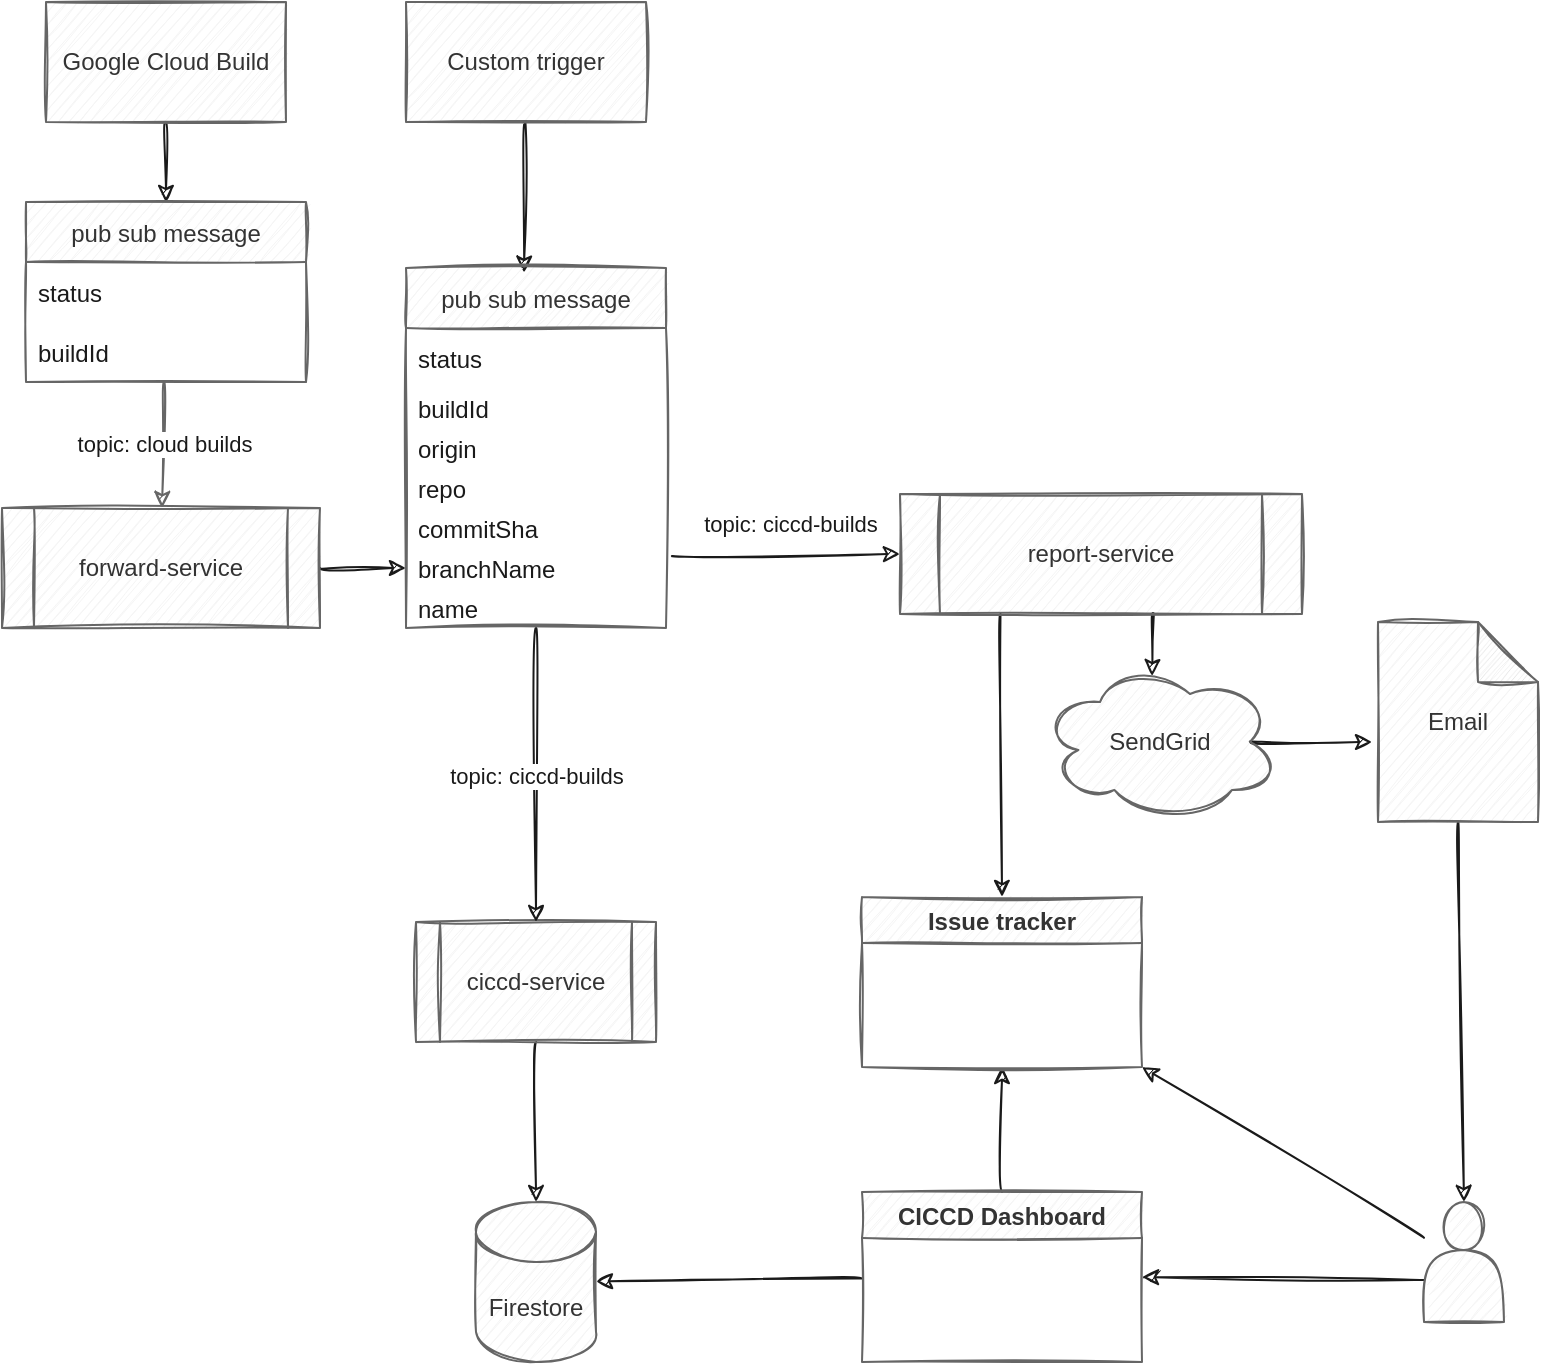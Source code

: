 <mxfile scale="1" border="20">
    <diagram id="RedGnTHk0uesk3baBE4j" name="Page-1">
        <mxGraphModel dx="688" dy="728" grid="0" gridSize="10" guides="1" tooltips="1" connect="1" arrows="1" fold="1" page="1" pageScale="1" pageWidth="850" pageHeight="1100" background="#ffffff" math="0" shadow="0">
            <root>
                <mxCell id="0"/>
                <mxCell id="1" parent="0"/>
                <mxCell id="55" style="edgeStyle=none;html=1;exitX=0.5;exitY=1;exitDx=0;exitDy=0;exitPerimeter=0;entryX=0.5;entryY=0;entryDx=0;entryDy=0;sketch=1;curved=1;rounded=0;strokeColor=#1A1A1A;" parent="1" source="2" target="53" edge="1">
                    <mxGeometry relative="1" as="geometry"/>
                </mxCell>
                <mxCell id="2" value="Email" style="shape=note;whiteSpace=wrap;html=1;backgroundOutline=1;darkOpacity=0.05;sketch=1;rounded=0;fillColor=#f5f5f5;fontColor=#333333;strokeColor=#666666;" parent="1" vertex="1">
                    <mxGeometry x="736" y="330" width="80" height="100" as="geometry"/>
                </mxCell>
                <mxCell id="12" style="edgeStyle=none;html=1;exitX=0.5;exitY=1;exitDx=0;exitDy=0;entryX=0.5;entryY=0;entryDx=0;entryDy=0;sketch=1;curved=1;rounded=0;strokeColor=#1A1A1A;" parent="1" source="10" edge="1">
                    <mxGeometry relative="1" as="geometry">
                        <mxPoint x="130" y="120" as="targetPoint"/>
                    </mxGeometry>
                </mxCell>
                <mxCell id="10" value="Google Cloud Build" style="rounded=0;whiteSpace=wrap;html=1;sketch=1;fillColor=#f5f5f5;fontColor=#333333;strokeColor=#666666;" parent="1" vertex="1">
                    <mxGeometry x="70" y="20" width="120" height="60" as="geometry"/>
                </mxCell>
                <mxCell id="37" style="edgeStyle=none;html=1;sketch=1;curved=1;rounded=0;strokeColor=#1A1A1A;exitX=1;exitY=0.5;exitDx=0;exitDy=0;entryX=0;entryY=0.5;entryDx=0;entryDy=0;" parent="1" source="13" target="64" edge="1">
                    <mxGeometry relative="1" as="geometry">
                        <mxPoint x="243" y="300" as="targetPoint"/>
                    </mxGeometry>
                </mxCell>
                <mxCell id="13" value="forward-service" style="shape=process;whiteSpace=wrap;html=1;backgroundOutline=1;sketch=1;rounded=0;fillColor=#f5f5f5;fontColor=#333333;strokeColor=#666666;" parent="1" vertex="1">
                    <mxGeometry x="48" y="273" width="159" height="60" as="geometry"/>
                </mxCell>
                <mxCell id="26" style="edgeStyle=none;html=1;entryX=0.467;entryY=0.088;entryDx=0;entryDy=0;entryPerimeter=0;sketch=1;curved=1;rounded=0;strokeColor=#1A1A1A;exitX=0.631;exitY=0.995;exitDx=0;exitDy=0;exitPerimeter=0;" parent="1" source="65" target="25" edge="1">
                    <mxGeometry relative="1" as="geometry"/>
                </mxCell>
                <mxCell id="47" style="edgeStyle=none;html=1;exitX=0.5;exitY=1;exitDx=0;exitDy=0;entryX=0.5;entryY=0;entryDx=0;entryDy=0;entryPerimeter=0;sketch=1;curved=1;rounded=0;strokeColor=#1A1A1A;" parent="1" source="15" target="46" edge="1">
                    <mxGeometry relative="1" as="geometry"/>
                </mxCell>
                <mxCell id="62" style="edgeStyle=none;html=1;entryX=0.5;entryY=0;entryDx=0;entryDy=0;sketch=1;curved=1;rounded=0;strokeColor=#1A1A1A;exitX=0.25;exitY=1;exitDx=0;exitDy=0;fontStyle=0" parent="1" source="65" target="60" edge="1">
                    <mxGeometry relative="1" as="geometry"/>
                </mxCell>
                <mxCell id="15" value="ciccd-service" style="shape=process;whiteSpace=wrap;html=1;backgroundOutline=1;sketch=1;rounded=0;fillColor=#f5f5f5;fontColor=#333333;strokeColor=#666666;" parent="1" vertex="1">
                    <mxGeometry x="255" y="480" width="120" height="60" as="geometry"/>
                </mxCell>
                <mxCell id="56" style="edgeStyle=none;html=1;entryX=0.454;entryY=0.013;entryDx=0;entryDy=0;entryPerimeter=0;sketch=1;curved=1;rounded=0;strokeColor=#1A1A1A;" parent="1" source="17" target="19" edge="1">
                    <mxGeometry relative="1" as="geometry"/>
                </mxCell>
                <mxCell id="17" value="Custom trigger" style="rounded=0;whiteSpace=wrap;html=1;sketch=1;fillColor=#f5f5f5;fontColor=#333333;strokeColor=#666666;" parent="1" vertex="1">
                    <mxGeometry x="250" y="20" width="120" height="60" as="geometry"/>
                </mxCell>
                <mxCell id="45" value="&lt;meta charset=&quot;utf-8&quot;&gt;&lt;span style=&quot;font-family: helvetica; font-size: 11px; font-style: normal; font-weight: 400; letter-spacing: normal; text-align: center; text-indent: 0px; text-transform: none; word-spacing: 0px; display: inline; float: none;&quot;&gt;topic: ciccd-builds&lt;/span&gt;" style="edgeStyle=none;html=1;entryX=0.5;entryY=0;entryDx=0;entryDy=0;sketch=1;curved=1;rounded=0;strokeColor=#1A1A1A;labelBackgroundColor=#FFFFFF;fontColor=#1A1A1A;" parent="1" source="19" target="15" edge="1">
                    <mxGeometry relative="1" as="geometry"/>
                </mxCell>
                <mxCell id="19" value="pub sub message" style="swimlane;fontStyle=0;childLayout=stackLayout;horizontal=1;startSize=30;horizontalStack=0;resizeParent=1;resizeParentMax=0;resizeLast=0;collapsible=1;marginBottom=0;sketch=1;rounded=0;fillColor=#f5f5f5;fontColor=#333333;strokeColor=#666666;" parent="1" vertex="1">
                    <mxGeometry x="250" y="153" width="130" height="180" as="geometry">
                        <mxRectangle x="240" y="255" width="130" height="30" as="alternateBounds"/>
                    </mxGeometry>
                </mxCell>
                <mxCell id="20" value="status" style="text;strokeColor=none;fillColor=none;align=left;verticalAlign=middle;spacingLeft=4;spacingRight=4;overflow=hidden;points=[[0,0.5],[1,0.5]];portConstraint=eastwest;rotatable=0;sketch=1;rounded=0;fontColor=#1A1A1A;" parent="19" vertex="1">
                    <mxGeometry y="30" width="130" height="30" as="geometry"/>
                </mxCell>
                <mxCell id="21" value="buildId  " style="text;strokeColor=none;fillColor=none;align=left;verticalAlign=middle;spacingLeft=4;spacingRight=4;overflow=hidden;points=[[0,0.5],[1,0.5]];portConstraint=eastwest;rotatable=0;sketch=1;rounded=0;fontColor=#1A1A1A;" parent="19" vertex="1">
                    <mxGeometry y="60" width="130" height="20" as="geometry"/>
                </mxCell>
                <mxCell id="39" value="origin" style="text;strokeColor=none;fillColor=none;align=left;verticalAlign=middle;spacingLeft=4;spacingRight=4;overflow=hidden;points=[[0,0.5],[1,0.5]];portConstraint=eastwest;rotatable=0;sketch=1;rounded=0;fontColor=#1A1A1A;" parent="19" vertex="1">
                    <mxGeometry y="80" width="130" height="20" as="geometry"/>
                </mxCell>
                <mxCell id="40" value="repo" style="text;strokeColor=none;fillColor=none;align=left;verticalAlign=middle;spacingLeft=4;spacingRight=4;overflow=hidden;points=[[0,0.5],[1,0.5]];portConstraint=eastwest;rotatable=0;sketch=1;rounded=0;fontColor=#1A1A1A;" parent="19" vertex="1">
                    <mxGeometry y="100" width="130" height="20" as="geometry"/>
                </mxCell>
                <mxCell id="41" value="commitSha" style="text;strokeColor=none;fillColor=none;align=left;verticalAlign=middle;spacingLeft=4;spacingRight=4;overflow=hidden;points=[[0,0.5],[1,0.5]];portConstraint=eastwest;rotatable=0;sketch=1;rounded=0;fontColor=#1A1A1A;" parent="19" vertex="1">
                    <mxGeometry y="120" width="130" height="20" as="geometry"/>
                </mxCell>
                <mxCell id="64" value="branchName" style="text;strokeColor=none;fillColor=none;align=left;verticalAlign=middle;spacingLeft=4;spacingRight=4;overflow=hidden;points=[[0,0.5],[1,0.5]];portConstraint=eastwest;rotatable=0;sketch=1;rounded=0;fontColor=#1A1A1A;" parent="19" vertex="1">
                    <mxGeometry y="140" width="130" height="20" as="geometry"/>
                </mxCell>
                <mxCell id="42" value="name" style="text;strokeColor=none;fillColor=none;align=left;verticalAlign=middle;spacingLeft=4;spacingRight=4;overflow=hidden;points=[[0,0.5],[1,0.5]];portConstraint=eastwest;rotatable=0;sketch=1;rounded=0;fontColor=#1A1A1A;" parent="19" vertex="1">
                    <mxGeometry y="160" width="130" height="20" as="geometry"/>
                </mxCell>
                <mxCell id="27" style="edgeStyle=none;html=1;exitX=0.875;exitY=0.5;exitDx=0;exitDy=0;exitPerimeter=0;entryX=-0.037;entryY=0.6;entryDx=0;entryDy=0;entryPerimeter=0;sketch=1;curved=1;rounded=0;strokeColor=#1A1A1A;" parent="1" source="25" target="2" edge="1">
                    <mxGeometry relative="1" as="geometry"/>
                </mxCell>
                <mxCell id="25" value="SendGrid" style="ellipse;shape=cloud;whiteSpace=wrap;html=1;sketch=1;rounded=0;fillColor=#f5f5f5;strokeColor=#666666;fontColor=#333333;" parent="1" vertex="1">
                    <mxGeometry x="567" y="350" width="120" height="80" as="geometry"/>
                </mxCell>
                <mxCell id="32" value="topic: cloud builds" style="edgeStyle=none;html=1;sketch=1;curved=1;rounded=0;fillColor=#f5f5f5;strokeColor=#666666;labelBackgroundColor=#FFFFFF;fontColor=#1A1A1A;" parent="1" source="28" target="13" edge="1">
                    <mxGeometry relative="1" as="geometry"/>
                </mxCell>
                <mxCell id="28" value="pub sub message" style="swimlane;fontStyle=0;childLayout=stackLayout;horizontal=1;startSize=30;horizontalStack=0;resizeParent=1;resizeParentMax=0;resizeLast=0;collapsible=1;marginBottom=0;sketch=1;rounded=0;fillColor=#f5f5f5;fontColor=#333333;strokeColor=#666666;" parent="1" vertex="1">
                    <mxGeometry x="60" y="120" width="140" height="90" as="geometry"/>
                </mxCell>
                <mxCell id="29" value="status" style="text;strokeColor=none;fillColor=none;align=left;verticalAlign=middle;spacingLeft=4;spacingRight=4;overflow=hidden;points=[[0,0.5],[1,0.5]];portConstraint=eastwest;rotatable=0;sketch=1;rounded=0;fontColor=#1A1A1A;" parent="28" vertex="1">
                    <mxGeometry y="30" width="140" height="30" as="geometry"/>
                </mxCell>
                <mxCell id="30" value="buildId" style="text;strokeColor=none;fillColor=none;align=left;verticalAlign=middle;spacingLeft=4;spacingRight=4;overflow=hidden;points=[[0,0.5],[1,0.5]];portConstraint=eastwest;rotatable=0;sketch=1;rounded=0;fontColor=#1A1A1A;" parent="28" vertex="1">
                    <mxGeometry y="60" width="140" height="30" as="geometry"/>
                </mxCell>
                <mxCell id="46" value="Firestore" style="shape=cylinder3;whiteSpace=wrap;html=1;boundedLbl=1;backgroundOutline=1;size=15;sketch=1;rounded=0;fillColor=#f5f5f5;fontColor=#333333;strokeColor=#666666;" parent="1" vertex="1">
                    <mxGeometry x="285" y="620" width="60" height="80" as="geometry"/>
                </mxCell>
                <mxCell id="51" style="edgeStyle=none;html=1;entryX=1;entryY=0.5;entryDx=0;entryDy=0;exitX=0;exitY=0.65;exitDx=0;exitDy=0;exitPerimeter=0;sketch=1;curved=1;rounded=0;strokeColor=#1A1A1A;" parent="1" source="53" target="49" edge="1">
                    <mxGeometry relative="1" as="geometry">
                        <mxPoint x="550" y="670" as="targetPoint"/>
                        <mxPoint x="640" y="660" as="sourcePoint"/>
                    </mxGeometry>
                </mxCell>
                <mxCell id="50" style="edgeStyle=none;html=1;sketch=1;curved=1;rounded=0;strokeColor=#1A1A1A;" parent="1" source="49" target="46" edge="1">
                    <mxGeometry relative="1" as="geometry"/>
                </mxCell>
                <mxCell id="63" style="edgeStyle=none;curved=1;sketch=1;html=1;entryX=0.5;entryY=1;entryDx=0;entryDy=0;labelBackgroundColor=#FFFFFF;fontColor=#1A1A1A;strokeColor=#1A1A1A;" parent="1" source="49" target="60" edge="1">
                    <mxGeometry relative="1" as="geometry"/>
                </mxCell>
                <mxCell id="49" value="CICCD Dashboard" style="swimlane;startSize=23;sketch=1;rounded=0;fillColor=#f5f5f5;fontColor=#333333;strokeColor=#666666;" parent="1" vertex="1">
                    <mxGeometry x="478" y="615" width="140" height="85" as="geometry"/>
                </mxCell>
                <mxCell id="61" style="edgeStyle=none;html=1;entryX=1;entryY=1;entryDx=0;entryDy=0;sketch=1;curved=1;rounded=0;strokeColor=#1A1A1A;" parent="1" source="53" target="60" edge="1">
                    <mxGeometry relative="1" as="geometry"/>
                </mxCell>
                <mxCell id="53" value="" style="shape=actor;whiteSpace=wrap;html=1;sketch=1;rounded=0;fillColor=#f5f5f5;fontColor=#333333;strokeColor=#666666;" parent="1" vertex="1">
                    <mxGeometry x="759" y="620" width="40" height="60" as="geometry"/>
                </mxCell>
                <mxCell id="60" value="Issue tracker" style="swimlane;startSize=23;sketch=1;rounded=0;fillColor=#f5f5f5;fontColor=#333333;strokeColor=#666666;" parent="1" vertex="1">
                    <mxGeometry x="478" y="467.5" width="140" height="85" as="geometry"/>
                </mxCell>
                <mxCell id="65" value="report-service" style="shape=process;whiteSpace=wrap;html=1;backgroundOutline=1;sketch=1;rounded=0;fillColor=#f5f5f5;fontColor=#333333;strokeColor=#666666;" parent="1" vertex="1">
                    <mxGeometry x="497" y="266" width="201" height="60" as="geometry"/>
                </mxCell>
                <mxCell id="66" value="&lt;meta charset=&quot;utf-8&quot;&gt;&lt;span style=&quot;font-family: helvetica; font-size: 11px; font-style: normal; font-weight: 400; letter-spacing: normal; text-align: center; text-indent: 0px; text-transform: none; word-spacing: 0px; display: inline; float: none;&quot;&gt;topic: ciccd-builds&lt;/span&gt;" style="edgeStyle=none;html=1;sketch=1;curved=1;rounded=0;strokeColor=#1A1A1A;labelBackgroundColor=#FFFFFF;fontColor=#1A1A1A;exitX=1.023;exitY=0.2;exitDx=0;exitDy=0;exitPerimeter=0;entryX=0;entryY=0.5;entryDx=0;entryDy=0;" parent="1" source="64" target="65" edge="1">
                    <mxGeometry x="0.036" y="15" relative="1" as="geometry">
                        <mxPoint x="325" y="445" as="sourcePoint"/>
                        <mxPoint x="525" y="297" as="targetPoint"/>
                        <mxPoint as="offset"/>
                    </mxGeometry>
                </mxCell>
            </root>
        </mxGraphModel>
    </diagram>
</mxfile>